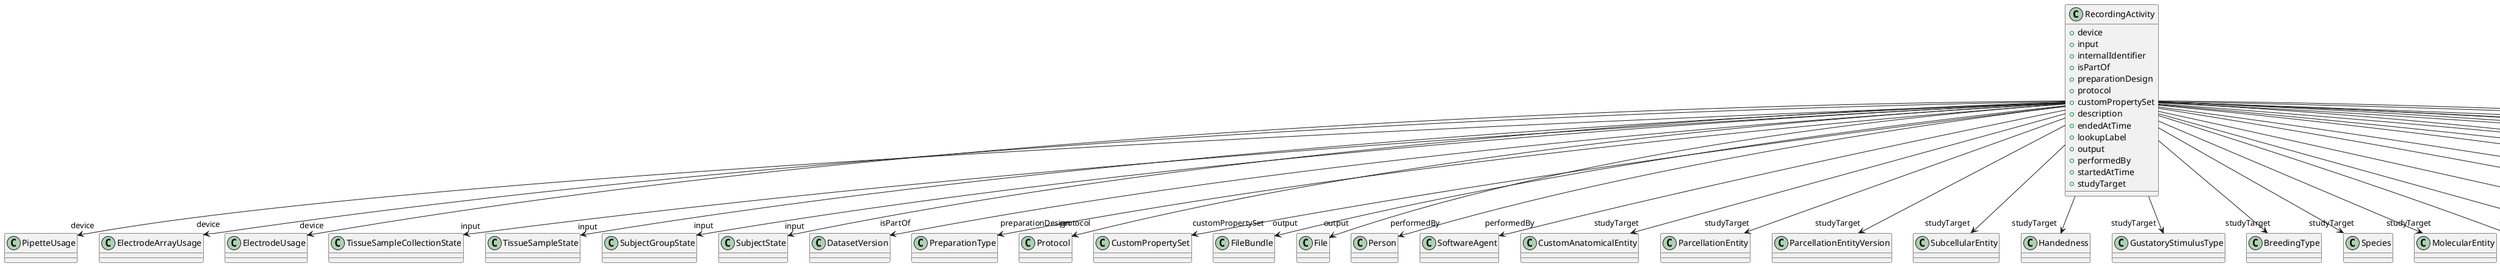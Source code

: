 @startuml
class RecordingActivity {
+device
+input
+internalIdentifier
+isPartOf
+preparationDesign
+protocol
+customPropertySet
+description
+endedAtTime
+lookupLabel
+output
+performedBy
+startedAtTime
+studyTarget

}
RecordingActivity -d-> "device" PipetteUsage
RecordingActivity -d-> "device" ElectrodeArrayUsage
RecordingActivity -d-> "device" ElectrodeUsage
RecordingActivity -d-> "input" TissueSampleCollectionState
RecordingActivity -d-> "input" TissueSampleState
RecordingActivity -d-> "input" SubjectGroupState
RecordingActivity -d-> "input" SubjectState
RecordingActivity -d-> "isPartOf" DatasetVersion
RecordingActivity -d-> "preparationDesign" PreparationType
RecordingActivity -d-> "protocol" Protocol
RecordingActivity -d-> "customPropertySet" CustomPropertySet
RecordingActivity -d-> "output" FileBundle
RecordingActivity -d-> "output" File
RecordingActivity -d-> "performedBy" Person
RecordingActivity -d-> "performedBy" SoftwareAgent
RecordingActivity -d-> "studyTarget" CustomAnatomicalEntity
RecordingActivity -d-> "studyTarget" ParcellationEntity
RecordingActivity -d-> "studyTarget" ParcellationEntityVersion
RecordingActivity -d-> "studyTarget" SubcellularEntity
RecordingActivity -d-> "studyTarget" Handedness
RecordingActivity -d-> "studyTarget" GustatoryStimulusType
RecordingActivity -d-> "studyTarget" BreedingType
RecordingActivity -d-> "studyTarget" Species
RecordingActivity -d-> "studyTarget" MolecularEntity
RecordingActivity -d-> "studyTarget" Organ
RecordingActivity -d-> "studyTarget" ElectricalStimulusType
RecordingActivity -d-> "studyTarget" VisualStimulusType
RecordingActivity -d-> "studyTarget" BiologicalOrder
RecordingActivity -d-> "studyTarget" TermSuggestion
RecordingActivity -d-> "studyTarget" BiologicalSex
RecordingActivity -d-> "studyTarget" Disease
RecordingActivity -d-> "studyTarget" TactileStimulusType
RecordingActivity -d-> "studyTarget" OpticalStimulusType
RecordingActivity -d-> "studyTarget" DiseaseModel
RecordingActivity -d-> "studyTarget" UBERONParcellation
RecordingActivity -d-> "studyTarget" GeneticStrainType
RecordingActivity -d-> "studyTarget" AuditoryStimulusType
RecordingActivity -d-> "studyTarget" CellCultureType
RecordingActivity -d-> "studyTarget" CellType
RecordingActivity -d-> "studyTarget" OlfactoryStimulusType

@enduml